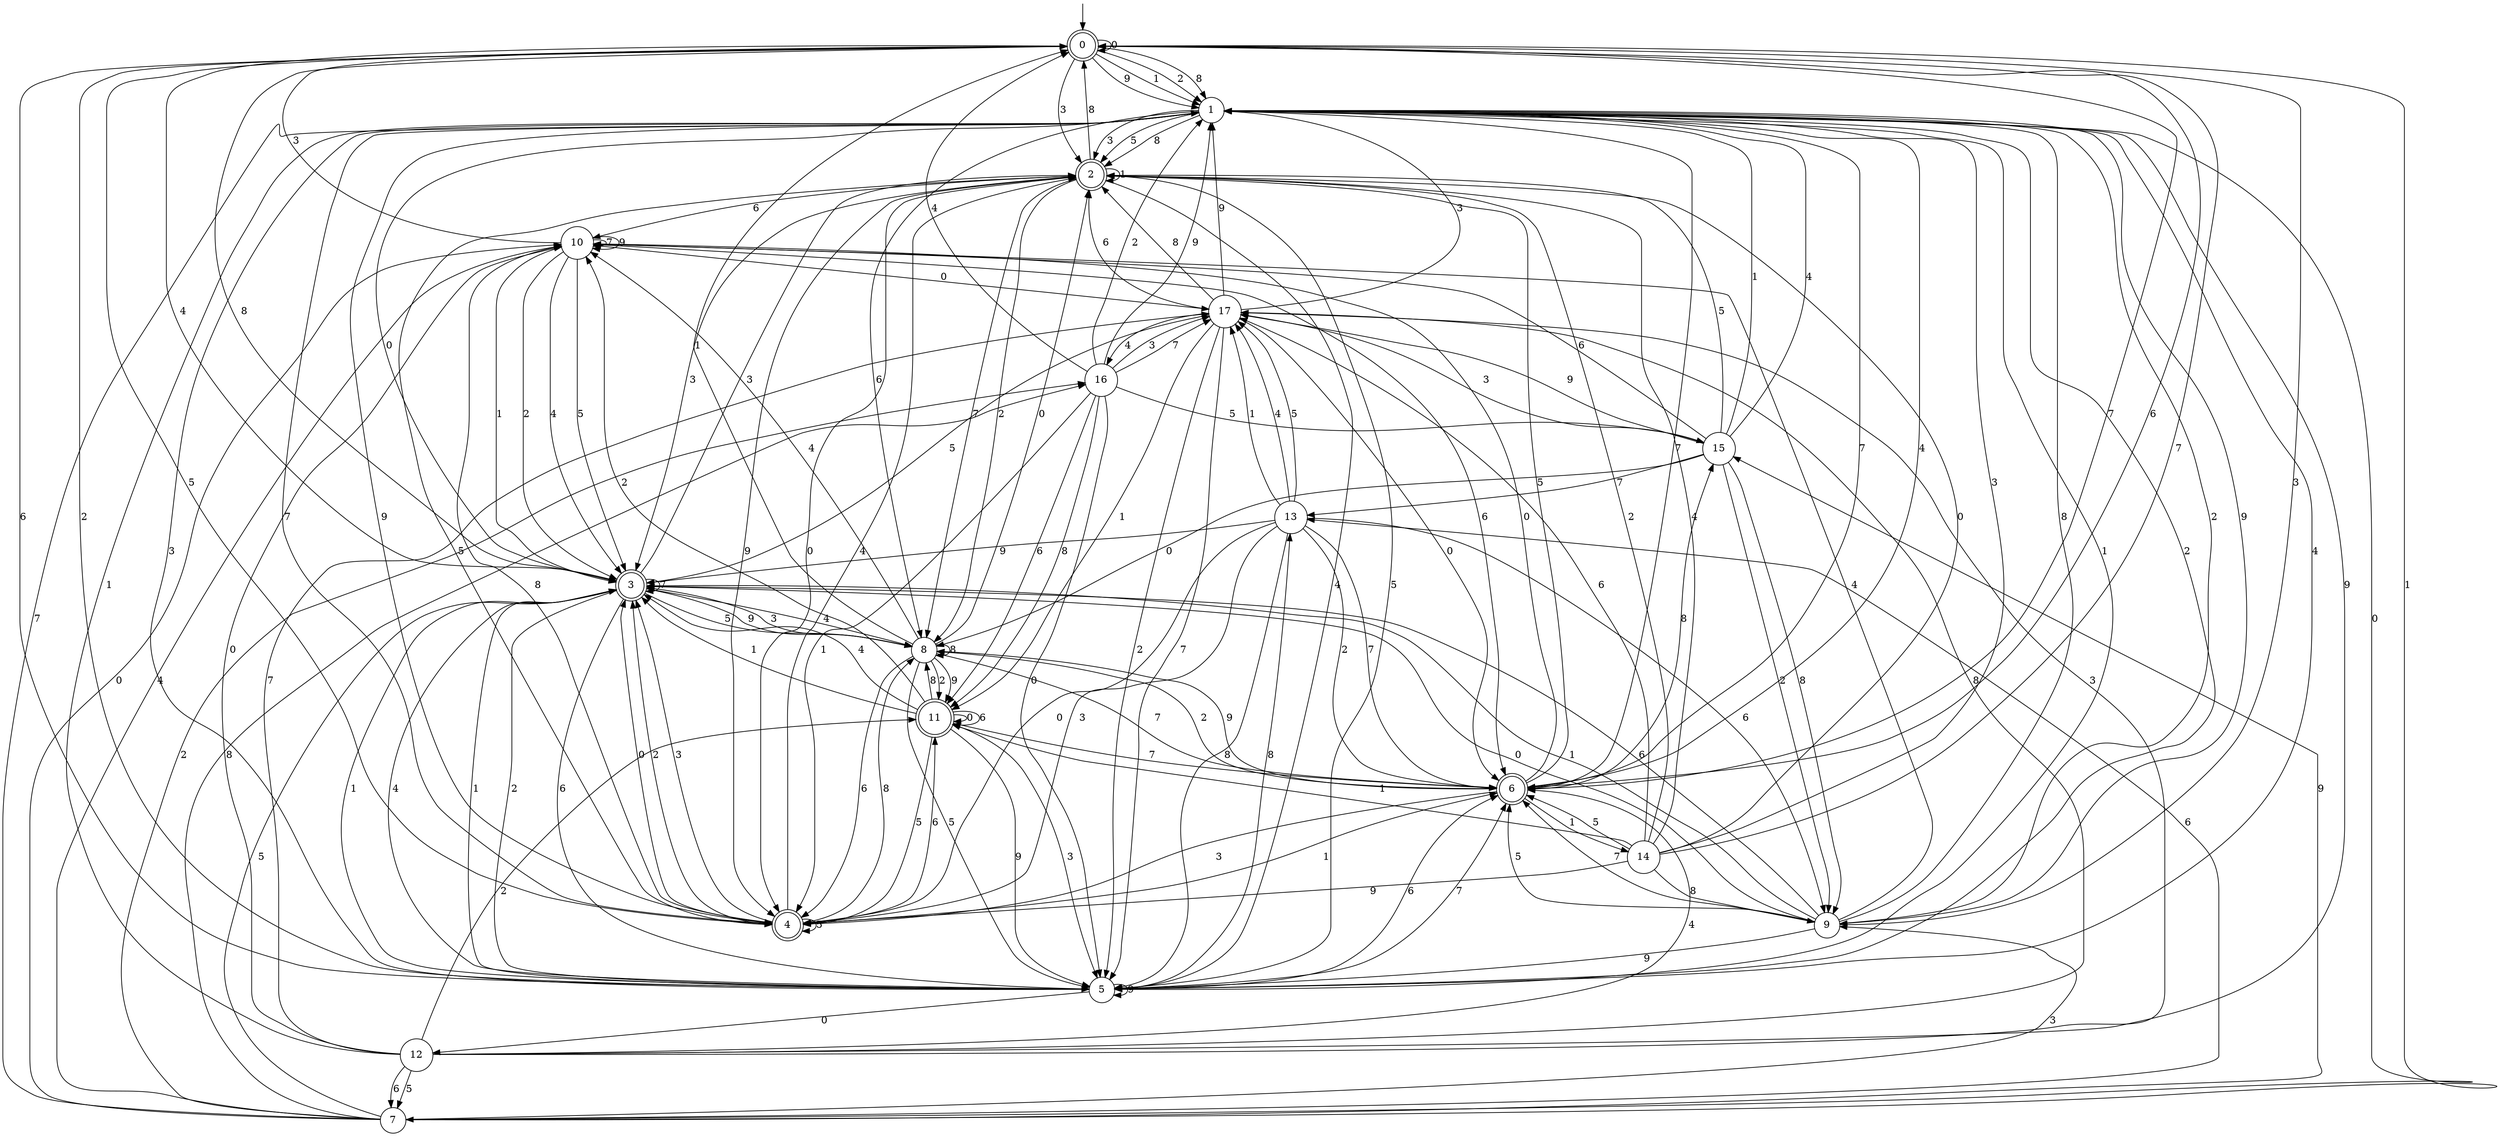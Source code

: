 digraph g {

	s0 [shape="doublecircle" label="0"];
	s1 [shape="circle" label="1"];
	s2 [shape="doublecircle" label="2"];
	s3 [shape="doublecircle" label="3"];
	s4 [shape="doublecircle" label="4"];
	s5 [shape="circle" label="5"];
	s6 [shape="doublecircle" label="6"];
	s7 [shape="circle" label="7"];
	s8 [shape="circle" label="8"];
	s9 [shape="circle" label="9"];
	s10 [shape="circle" label="10"];
	s11 [shape="doublecircle" label="11"];
	s12 [shape="circle" label="12"];
	s13 [shape="circle" label="13"];
	s14 [shape="circle" label="14"];
	s15 [shape="circle" label="15"];
	s16 [shape="circle" label="16"];
	s17 [shape="circle" label="17"];
	s0 -> s0 [label="0"];
	s0 -> s1 [label="1"];
	s0 -> s1 [label="2"];
	s0 -> s2 [label="3"];
	s0 -> s3 [label="4"];
	s0 -> s4 [label="5"];
	s0 -> s5 [label="6"];
	s0 -> s6 [label="7"];
	s0 -> s1 [label="8"];
	s0 -> s1 [label="9"];
	s1 -> s7 [label="0"];
	s1 -> s5 [label="1"];
	s1 -> s5 [label="2"];
	s1 -> s2 [label="3"];
	s1 -> s5 [label="4"];
	s1 -> s2 [label="5"];
	s1 -> s8 [label="6"];
	s1 -> s6 [label="7"];
	s1 -> s2 [label="8"];
	s1 -> s9 [label="9"];
	s2 -> s4 [label="0"];
	s2 -> s2 [label="1"];
	s2 -> s8 [label="2"];
	s2 -> s3 [label="3"];
	s2 -> s5 [label="4"];
	s2 -> s4 [label="5"];
	s2 -> s10 [label="6"];
	s2 -> s8 [label="7"];
	s2 -> s0 [label="8"];
	s2 -> s4 [label="9"];
	s3 -> s1 [label="0"];
	s3 -> s5 [label="1"];
	s3 -> s5 [label="2"];
	s3 -> s2 [label="3"];
	s3 -> s8 [label="4"];
	s3 -> s8 [label="5"];
	s3 -> s5 [label="6"];
	s3 -> s3 [label="7"];
	s3 -> s0 [label="8"];
	s3 -> s8 [label="9"];
	s4 -> s3 [label="0"];
	s4 -> s6 [label="1"];
	s4 -> s3 [label="2"];
	s4 -> s3 [label="3"];
	s4 -> s2 [label="4"];
	s4 -> s4 [label="5"];
	s4 -> s11 [label="6"];
	s4 -> s1 [label="7"];
	s4 -> s8 [label="8"];
	s4 -> s1 [label="9"];
	s5 -> s12 [label="0"];
	s5 -> s3 [label="1"];
	s5 -> s0 [label="2"];
	s5 -> s1 [label="3"];
	s5 -> s3 [label="4"];
	s5 -> s2 [label="5"];
	s5 -> s6 [label="6"];
	s5 -> s6 [label="7"];
	s5 -> s13 [label="8"];
	s5 -> s5 [label="9"];
	s6 -> s10 [label="0"];
	s6 -> s14 [label="1"];
	s6 -> s8 [label="2"];
	s6 -> s4 [label="3"];
	s6 -> s1 [label="4"];
	s6 -> s2 [label="5"];
	s6 -> s0 [label="6"];
	s6 -> s1 [label="7"];
	s6 -> s15 [label="8"];
	s6 -> s8 [label="9"];
	s7 -> s10 [label="0"];
	s7 -> s0 [label="1"];
	s7 -> s16 [label="2"];
	s7 -> s9 [label="3"];
	s7 -> s10 [label="4"];
	s7 -> s3 [label="5"];
	s7 -> s13 [label="6"];
	s7 -> s1 [label="7"];
	s7 -> s16 [label="8"];
	s7 -> s15 [label="9"];
	s8 -> s2 [label="0"];
	s8 -> s0 [label="1"];
	s8 -> s11 [label="2"];
	s8 -> s3 [label="3"];
	s8 -> s10 [label="4"];
	s8 -> s5 [label="5"];
	s8 -> s4 [label="6"];
	s8 -> s6 [label="7"];
	s8 -> s8 [label="8"];
	s8 -> s11 [label="9"];
	s9 -> s3 [label="0"];
	s9 -> s3 [label="1"];
	s9 -> s1 [label="2"];
	s9 -> s0 [label="3"];
	s9 -> s10 [label="4"];
	s9 -> s6 [label="5"];
	s9 -> s3 [label="6"];
	s9 -> s6 [label="7"];
	s9 -> s1 [label="8"];
	s9 -> s5 [label="9"];
	s10 -> s17 [label="0"];
	s10 -> s3 [label="1"];
	s10 -> s3 [label="2"];
	s10 -> s0 [label="3"];
	s10 -> s3 [label="4"];
	s10 -> s3 [label="5"];
	s10 -> s6 [label="6"];
	s10 -> s10 [label="7"];
	s10 -> s4 [label="8"];
	s10 -> s10 [label="9"];
	s11 -> s11 [label="0"];
	s11 -> s3 [label="1"];
	s11 -> s10 [label="2"];
	s11 -> s5 [label="3"];
	s11 -> s3 [label="4"];
	s11 -> s4 [label="5"];
	s11 -> s11 [label="6"];
	s11 -> s6 [label="7"];
	s11 -> s8 [label="8"];
	s11 -> s5 [label="9"];
	s12 -> s10 [label="0"];
	s12 -> s1 [label="1"];
	s12 -> s11 [label="2"];
	s12 -> s17 [label="3"];
	s12 -> s6 [label="4"];
	s12 -> s7 [label="5"];
	s12 -> s7 [label="6"];
	s12 -> s17 [label="7"];
	s12 -> s17 [label="8"];
	s12 -> s1 [label="9"];
	s13 -> s4 [label="0"];
	s13 -> s17 [label="1"];
	s13 -> s6 [label="2"];
	s13 -> s4 [label="3"];
	s13 -> s17 [label="4"];
	s13 -> s17 [label="5"];
	s13 -> s9 [label="6"];
	s13 -> s6 [label="7"];
	s13 -> s5 [label="8"];
	s13 -> s3 [label="9"];
	s14 -> s2 [label="0"];
	s14 -> s11 [label="1"];
	s14 -> s2 [label="2"];
	s14 -> s1 [label="3"];
	s14 -> s2 [label="4"];
	s14 -> s6 [label="5"];
	s14 -> s17 [label="6"];
	s14 -> s0 [label="7"];
	s14 -> s9 [label="8"];
	s14 -> s4 [label="9"];
	s15 -> s8 [label="0"];
	s15 -> s1 [label="1"];
	s15 -> s9 [label="2"];
	s15 -> s17 [label="3"];
	s15 -> s1 [label="4"];
	s15 -> s2 [label="5"];
	s15 -> s10 [label="6"];
	s15 -> s13 [label="7"];
	s15 -> s9 [label="8"];
	s15 -> s17 [label="9"];
	s16 -> s5 [label="0"];
	s16 -> s4 [label="1"];
	s16 -> s1 [label="2"];
	s16 -> s17 [label="3"];
	s16 -> s0 [label="4"];
	s16 -> s15 [label="5"];
	s16 -> s11 [label="6"];
	s16 -> s17 [label="7"];
	s16 -> s11 [label="8"];
	s16 -> s1 [label="9"];
	s17 -> s6 [label="0"];
	s17 -> s11 [label="1"];
	s17 -> s5 [label="2"];
	s17 -> s1 [label="3"];
	s17 -> s16 [label="4"];
	s17 -> s3 [label="5"];
	s17 -> s2 [label="6"];
	s17 -> s5 [label="7"];
	s17 -> s2 [label="8"];
	s17 -> s1 [label="9"];

__start0 [label="" shape="none" width="0" height="0"];
__start0 -> s0;

}
